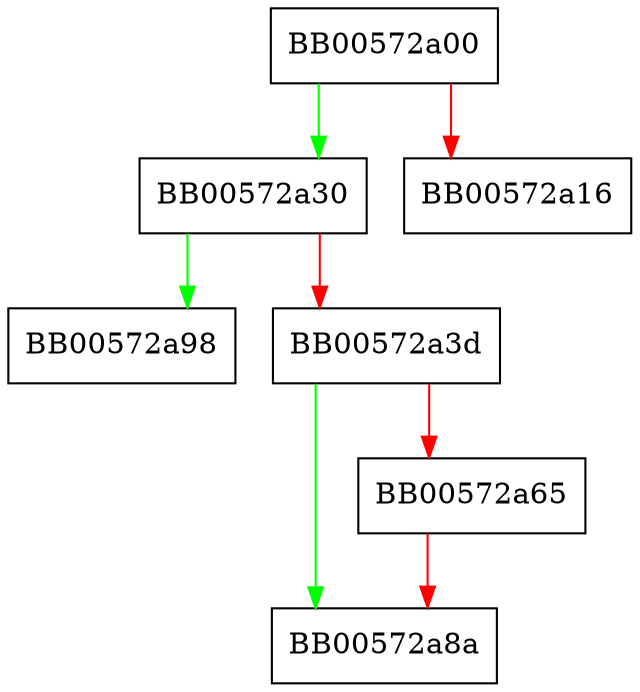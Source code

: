digraph CONF_get1_default_config_file {
  node [shape="box"];
  graph [splines=ortho];
  BB00572a00 -> BB00572a30 [color="green"];
  BB00572a00 -> BB00572a16 [color="red"];
  BB00572a30 -> BB00572a98 [color="green"];
  BB00572a30 -> BB00572a3d [color="red"];
  BB00572a3d -> BB00572a8a [color="green"];
  BB00572a3d -> BB00572a65 [color="red"];
  BB00572a65 -> BB00572a8a [color="red"];
}